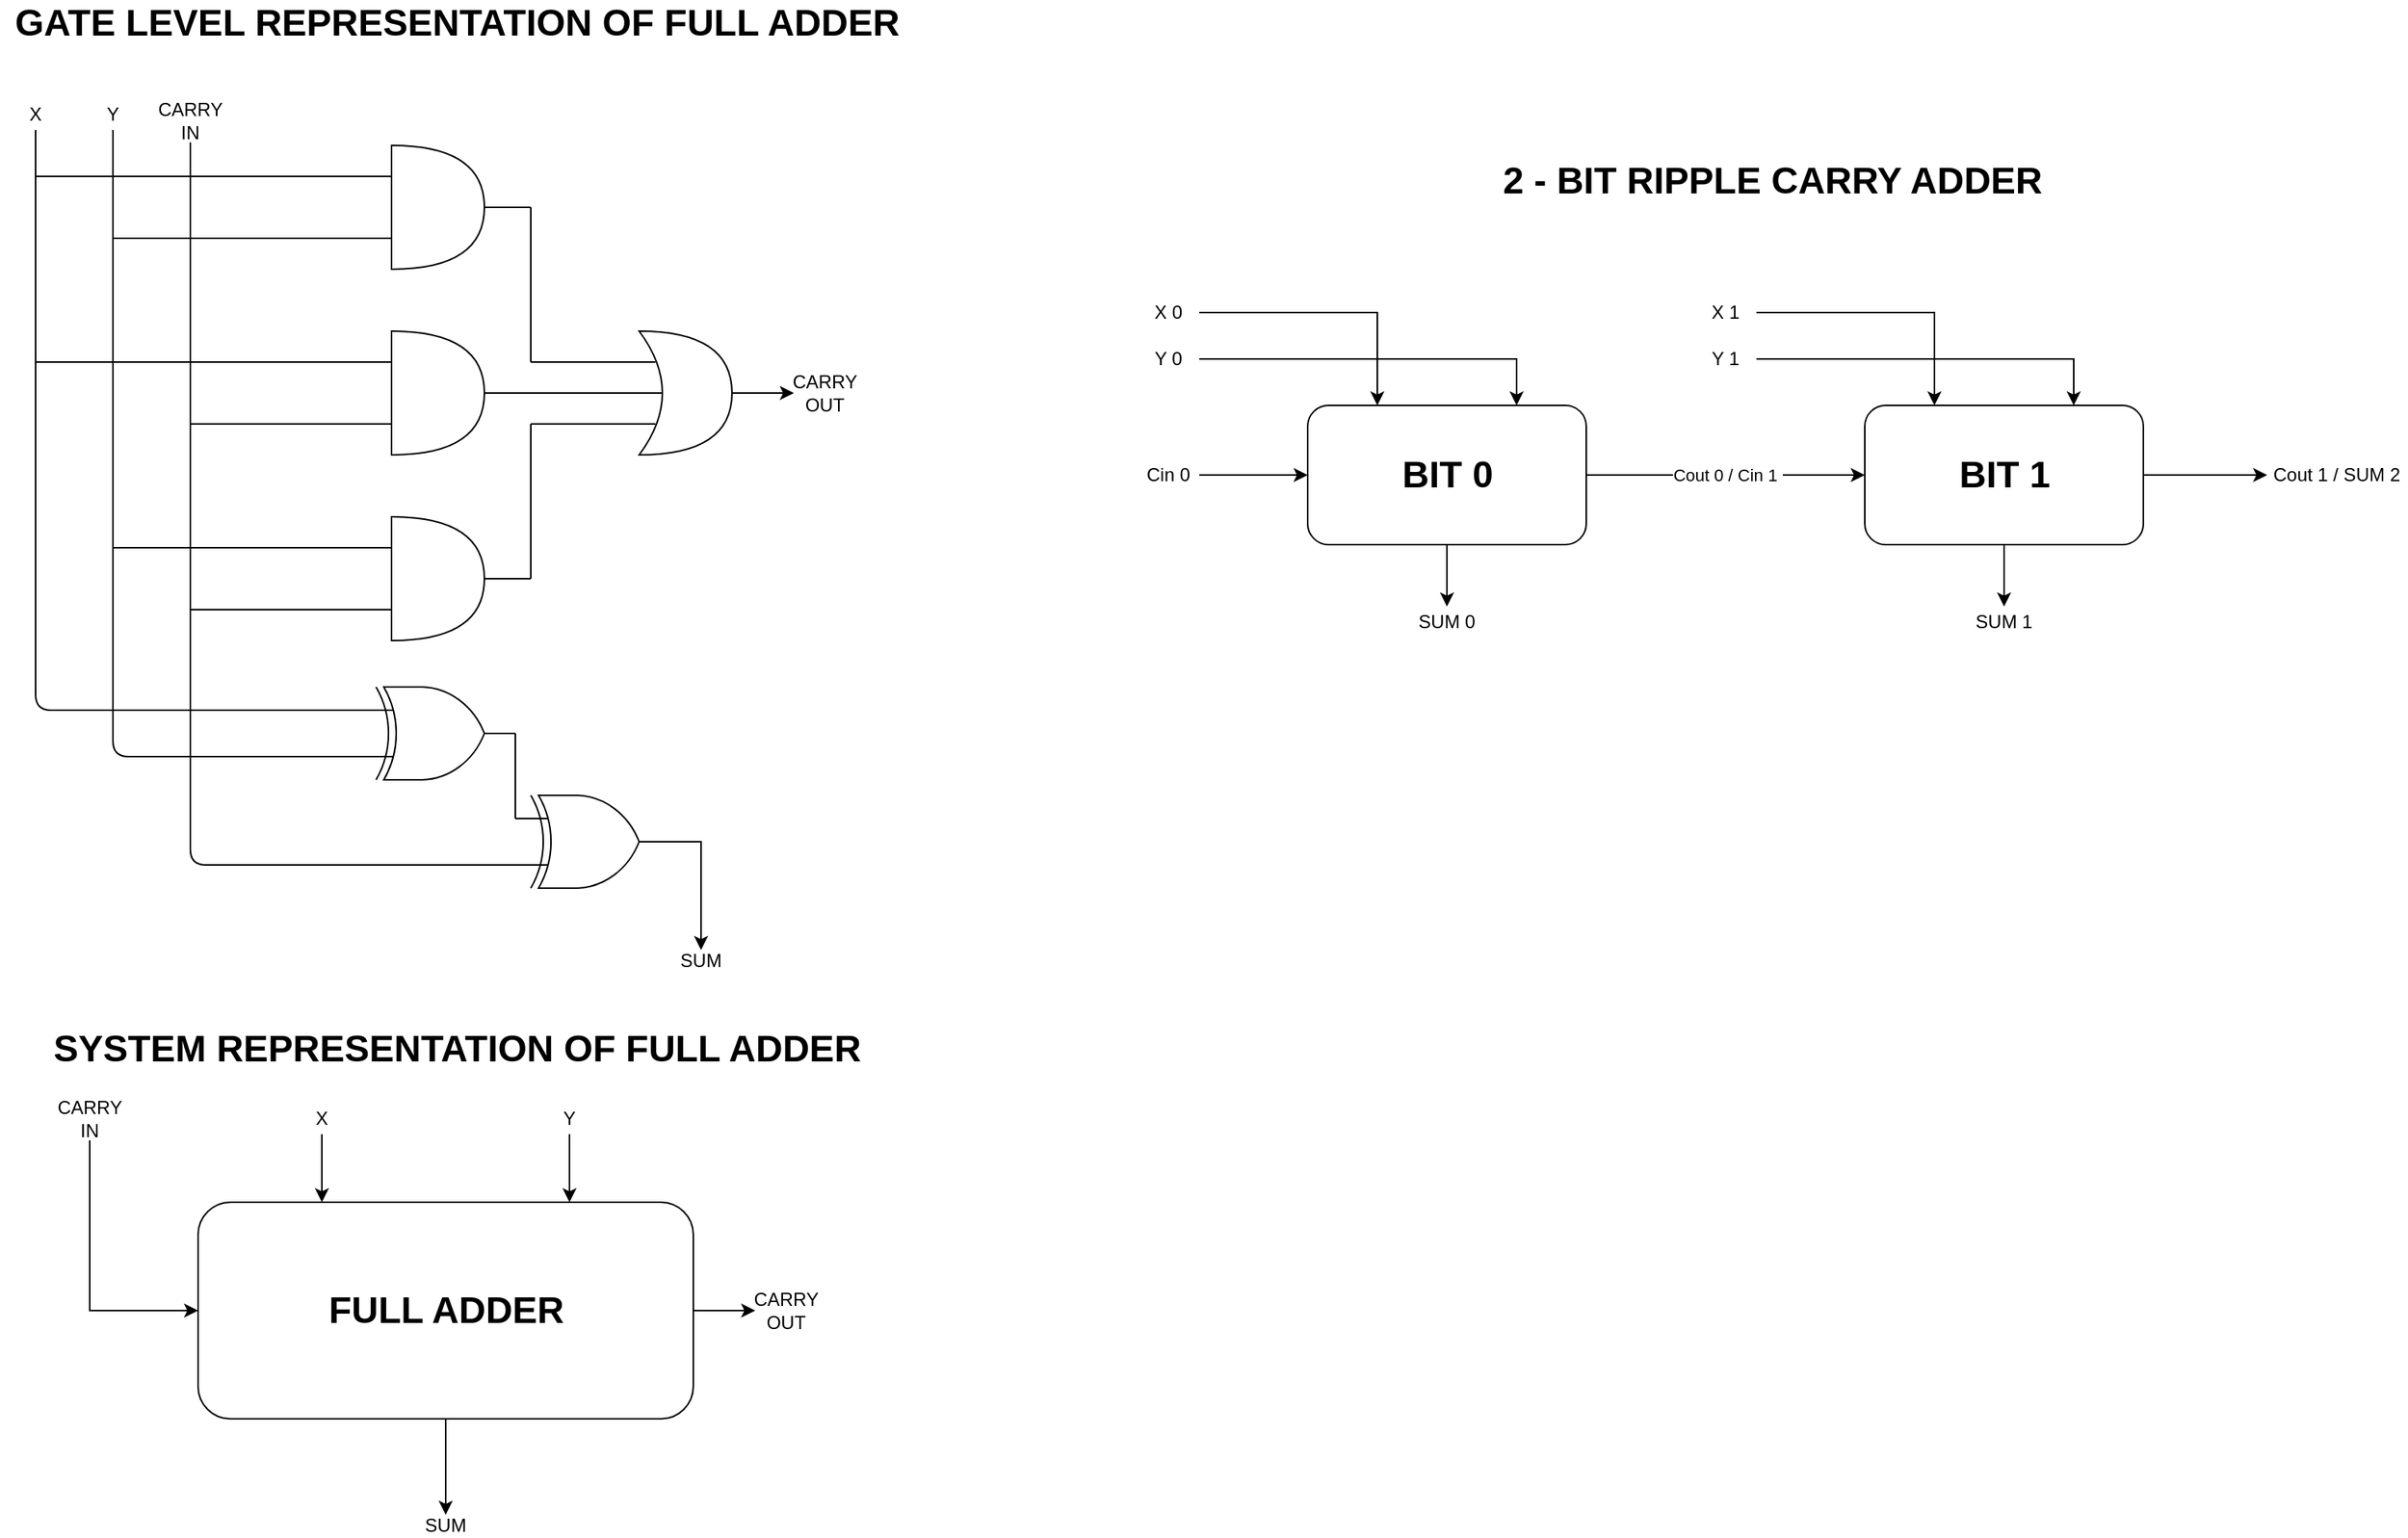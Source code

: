 <mxfile version="13.9.9" type="device"><diagram id="XhmSOxuhtWet6IwnnlIu" name="Page-1"><mxGraphModel dx="2272" dy="822" grid="1" gridSize="10" guides="1" tooltips="1" connect="1" arrows="1" fold="1" page="1" pageScale="1" pageWidth="850" pageHeight="1100" math="0" shadow="0"><root><mxCell id="0"/><mxCell id="1" parent="0"/><mxCell id="n0YehfrZUjVDlTd0RMs9-131" style="edgeStyle=orthogonalEdgeStyle;rounded=0;orthogonalLoop=1;jettySize=auto;html=1;exitX=1;exitY=0.5;exitDx=0;exitDy=0;exitPerimeter=0;entryX=0;entryY=0.5;entryDx=0;entryDy=0;" edge="1" parent="1" source="n0YehfrZUjVDlTd0RMs9-83" target="n0YehfrZUjVDlTd0RMs9-130"><mxGeometry relative="1" as="geometry"/></mxCell><mxCell id="n0YehfrZUjVDlTd0RMs9-83" value="" style="shape=xor;whiteSpace=wrap;html=1;" vertex="1" parent="1"><mxGeometry x="-307" y="279" width="60" height="80" as="geometry"/></mxCell><mxCell id="n0YehfrZUjVDlTd0RMs9-84" value="" style="shape=or;whiteSpace=wrap;html=1;" vertex="1" parent="1"><mxGeometry x="-467" y="159" width="60" height="80" as="geometry"/></mxCell><mxCell id="n0YehfrZUjVDlTd0RMs9-85" value="" style="endArrow=none;html=1;entryX=0.25;entryY=0.5;entryDx=0;entryDy=0;entryPerimeter=0;" edge="1" parent="1" target="n0YehfrZUjVDlTd0RMs9-83"><mxGeometry width="50" height="50" relative="1" as="geometry"><mxPoint x="-407" y="319" as="sourcePoint"/><mxPoint x="-117" y="439" as="targetPoint"/></mxGeometry></mxCell><mxCell id="n0YehfrZUjVDlTd0RMs9-86" value="" style="shape=or;whiteSpace=wrap;html=1;" vertex="1" parent="1"><mxGeometry x="-467" y="279" width="60" height="80" as="geometry"/></mxCell><mxCell id="n0YehfrZUjVDlTd0RMs9-88" value="" style="endArrow=none;html=1;entryX=0.175;entryY=0.25;entryDx=0;entryDy=0;entryPerimeter=0;" edge="1" parent="1" target="n0YehfrZUjVDlTd0RMs9-83"><mxGeometry width="50" height="50" relative="1" as="geometry"><mxPoint x="-377" y="299" as="sourcePoint"/><mxPoint x="-117" y="439" as="targetPoint"/></mxGeometry></mxCell><mxCell id="n0YehfrZUjVDlTd0RMs9-89" value="" style="endArrow=none;html=1;" edge="1" parent="1"><mxGeometry width="50" height="50" relative="1" as="geometry"><mxPoint x="-377" y="199" as="sourcePoint"/><mxPoint x="-377" y="299" as="targetPoint"/></mxGeometry></mxCell><mxCell id="n0YehfrZUjVDlTd0RMs9-90" value="" style="endArrow=none;html=1;exitX=1;exitY=0.5;exitDx=0;exitDy=0;exitPerimeter=0;" edge="1" parent="1" source="n0YehfrZUjVDlTd0RMs9-84"><mxGeometry width="50" height="50" relative="1" as="geometry"><mxPoint x="-167" y="489" as="sourcePoint"/><mxPoint x="-377" y="199" as="targetPoint"/></mxGeometry></mxCell><mxCell id="n0YehfrZUjVDlTd0RMs9-91" value="" style="endArrow=none;html=1;entryX=0.175;entryY=0.25;entryDx=0;entryDy=0;entryPerimeter=0;" edge="1" parent="1"><mxGeometry width="50" height="50" relative="1" as="geometry"><mxPoint x="-377" y="339" as="sourcePoint"/><mxPoint x="-296.5" y="339" as="targetPoint"/></mxGeometry></mxCell><mxCell id="n0YehfrZUjVDlTd0RMs9-92" value="" style="endArrow=none;html=1;" edge="1" parent="1"><mxGeometry width="50" height="50" relative="1" as="geometry"><mxPoint x="-377" y="339" as="sourcePoint"/><mxPoint x="-377" y="439" as="targetPoint"/></mxGeometry></mxCell><mxCell id="n0YehfrZUjVDlTd0RMs9-93" value="" style="endArrow=none;html=1;exitX=1;exitY=0.5;exitDx=0;exitDy=0;exitPerimeter=0;" edge="1" parent="1"><mxGeometry width="50" height="50" relative="1" as="geometry"><mxPoint x="-407" y="439" as="sourcePoint"/><mxPoint x="-377" y="439" as="targetPoint"/></mxGeometry></mxCell><mxCell id="n0YehfrZUjVDlTd0RMs9-94" value="" style="shape=or;whiteSpace=wrap;html=1;" vertex="1" parent="1"><mxGeometry x="-467" y="399" width="60" height="80" as="geometry"/></mxCell><mxCell id="n0YehfrZUjVDlTd0RMs9-95" value="" style="endArrow=none;html=1;entryX=0;entryY=0.25;entryDx=0;entryDy=0;entryPerimeter=0;" edge="1" parent="1" target="n0YehfrZUjVDlTd0RMs9-84"><mxGeometry width="50" height="50" relative="1" as="geometry"><mxPoint x="-697" y="179" as="sourcePoint"/><mxPoint x="-117" y="439" as="targetPoint"/></mxGeometry></mxCell><mxCell id="n0YehfrZUjVDlTd0RMs9-96" value="" style="endArrow=none;html=1;entryX=0;entryY=0.75;entryDx=0;entryDy=0;entryPerimeter=0;" edge="1" parent="1" target="n0YehfrZUjVDlTd0RMs9-84"><mxGeometry width="50" height="50" relative="1" as="geometry"><mxPoint x="-647" y="219" as="sourcePoint"/><mxPoint x="-117" y="439" as="targetPoint"/></mxGeometry></mxCell><mxCell id="n0YehfrZUjVDlTd0RMs9-98" value="X" style="text;html=1;strokeColor=none;fillColor=none;align=center;verticalAlign=middle;whiteSpace=wrap;rounded=0;" vertex="1" parent="1"><mxGeometry x="-717" y="129" width="40" height="20" as="geometry"/></mxCell><mxCell id="n0YehfrZUjVDlTd0RMs9-99" value="Y" style="text;html=1;strokeColor=none;fillColor=none;align=center;verticalAlign=middle;whiteSpace=wrap;rounded=0;" vertex="1" parent="1"><mxGeometry x="-667" y="129" width="40" height="20" as="geometry"/></mxCell><mxCell id="n0YehfrZUjVDlTd0RMs9-102" value="CARRY IN" style="text;html=1;strokeColor=none;fillColor=none;align=center;verticalAlign=middle;whiteSpace=wrap;rounded=0;" vertex="1" parent="1"><mxGeometry x="-617" y="129" width="40" height="28" as="geometry"/></mxCell><mxCell id="n0YehfrZUjVDlTd0RMs9-106" value="" style="verticalLabelPosition=bottom;shadow=0;dashed=0;align=center;html=1;verticalAlign=top;shape=mxgraph.electrical.logic_gates.logic_gate;operation=xor;" vertex="1" parent="1"><mxGeometry x="-487" y="509" width="100" height="60" as="geometry"/></mxCell><mxCell id="n0YehfrZUjVDlTd0RMs9-111" value="" style="endArrow=none;html=1;entryX=1;entryY=0.5;entryDx=0;entryDy=0;entryPerimeter=0;exitX=0;exitY=0.25;exitDx=0;exitDy=0;exitPerimeter=0;" edge="1" parent="1" source="n0YehfrZUjVDlTd0RMs9-113" target="n0YehfrZUjVDlTd0RMs9-106"><mxGeometry width="50" height="50" relative="1" as="geometry"><mxPoint x="-387" y="579" as="sourcePoint"/><mxPoint x="-357" y="554" as="targetPoint"/></mxGeometry></mxCell><mxCell id="n0YehfrZUjVDlTd0RMs9-129" style="edgeStyle=orthogonalEdgeStyle;rounded=0;orthogonalLoop=1;jettySize=auto;html=1;exitX=1;exitY=0.5;exitDx=0;exitDy=0;exitPerimeter=0;entryX=0.5;entryY=0;entryDx=0;entryDy=0;" edge="1" parent="1" source="n0YehfrZUjVDlTd0RMs9-113" target="n0YehfrZUjVDlTd0RMs9-125"><mxGeometry relative="1" as="geometry"/></mxCell><mxCell id="n0YehfrZUjVDlTd0RMs9-113" value="" style="verticalLabelPosition=bottom;shadow=0;dashed=0;align=center;html=1;verticalAlign=top;shape=mxgraph.electrical.logic_gates.logic_gate;operation=xor;" vertex="1" parent="1"><mxGeometry x="-387" y="579" width="100" height="60" as="geometry"/></mxCell><mxCell id="n0YehfrZUjVDlTd0RMs9-117" value="" style="endArrow=none;html=1;entryX=0.5;entryY=1;entryDx=0;entryDy=0;exitX=0;exitY=0.25;exitDx=0;exitDy=0;exitPerimeter=0;" edge="1" parent="1" source="n0YehfrZUjVDlTd0RMs9-106" target="n0YehfrZUjVDlTd0RMs9-98"><mxGeometry width="50" height="50" relative="1" as="geometry"><mxPoint x="-167" y="489" as="sourcePoint"/><mxPoint x="-117" y="439" as="targetPoint"/><Array as="points"><mxPoint x="-697" y="524"/></Array></mxGeometry></mxCell><mxCell id="n0YehfrZUjVDlTd0RMs9-118" value="" style="endArrow=none;html=1;entryX=0.5;entryY=1;entryDx=0;entryDy=0;exitX=0;exitY=0.75;exitDx=0;exitDy=0;exitPerimeter=0;" edge="1" parent="1" source="n0YehfrZUjVDlTd0RMs9-106" target="n0YehfrZUjVDlTd0RMs9-99"><mxGeometry width="50" height="50" relative="1" as="geometry"><mxPoint x="-167" y="489" as="sourcePoint"/><mxPoint x="-117" y="439" as="targetPoint"/><Array as="points"><mxPoint x="-647" y="554"/></Array></mxGeometry></mxCell><mxCell id="n0YehfrZUjVDlTd0RMs9-119" value="" style="endArrow=none;html=1;entryX=0.5;entryY=1;entryDx=0;entryDy=0;exitX=0;exitY=0.75;exitDx=0;exitDy=0;exitPerimeter=0;" edge="1" parent="1" source="n0YehfrZUjVDlTd0RMs9-113" target="n0YehfrZUjVDlTd0RMs9-102"><mxGeometry width="50" height="50" relative="1" as="geometry"><mxPoint x="-167" y="489" as="sourcePoint"/><mxPoint x="-117" y="439" as="targetPoint"/><Array as="points"><mxPoint x="-597" y="624"/></Array></mxGeometry></mxCell><mxCell id="n0YehfrZUjVDlTd0RMs9-120" value="" style="endArrow=none;html=1;entryX=0;entryY=0.25;entryDx=0;entryDy=0;entryPerimeter=0;" edge="1" parent="1" target="n0YehfrZUjVDlTd0RMs9-86"><mxGeometry width="50" height="50" relative="1" as="geometry"><mxPoint x="-697" y="299" as="sourcePoint"/><mxPoint x="-117" y="439" as="targetPoint"/></mxGeometry></mxCell><mxCell id="n0YehfrZUjVDlTd0RMs9-121" value="" style="endArrow=none;html=1;entryX=0;entryY=0.75;entryDx=0;entryDy=0;entryPerimeter=0;" edge="1" parent="1" target="n0YehfrZUjVDlTd0RMs9-86"><mxGeometry width="50" height="50" relative="1" as="geometry"><mxPoint x="-597" y="339" as="sourcePoint"/><mxPoint x="-117" y="439" as="targetPoint"/></mxGeometry></mxCell><mxCell id="n0YehfrZUjVDlTd0RMs9-122" value="" style="endArrow=none;html=1;exitX=0;exitY=0.25;exitDx=0;exitDy=0;exitPerimeter=0;" edge="1" parent="1" source="n0YehfrZUjVDlTd0RMs9-94"><mxGeometry width="50" height="50" relative="1" as="geometry"><mxPoint x="-167" y="489" as="sourcePoint"/><mxPoint x="-647" y="419" as="targetPoint"/></mxGeometry></mxCell><mxCell id="n0YehfrZUjVDlTd0RMs9-123" value="" style="endArrow=none;html=1;exitX=0;exitY=0.75;exitDx=0;exitDy=0;exitPerimeter=0;" edge="1" parent="1" source="n0YehfrZUjVDlTd0RMs9-94"><mxGeometry width="50" height="50" relative="1" as="geometry"><mxPoint x="-167" y="489" as="sourcePoint"/><mxPoint x="-597" y="459" as="targetPoint"/></mxGeometry></mxCell><mxCell id="n0YehfrZUjVDlTd0RMs9-125" value="SUM" style="text;html=1;strokeColor=none;fillColor=none;align=center;verticalAlign=middle;whiteSpace=wrap;rounded=0;" vertex="1" parent="1"><mxGeometry x="-287" y="679" width="40" height="14" as="geometry"/></mxCell><mxCell id="n0YehfrZUjVDlTd0RMs9-130" value="CARRY OUT" style="text;html=1;strokeColor=none;fillColor=none;align=center;verticalAlign=middle;whiteSpace=wrap;rounded=0;" vertex="1" parent="1"><mxGeometry x="-207" y="305" width="40" height="28" as="geometry"/></mxCell><mxCell id="n0YehfrZUjVDlTd0RMs9-132" value="GATE LEVEL REPRESENTATION OF FULL ADDER" style="text;strokeColor=none;fillColor=none;html=1;fontSize=24;fontStyle=1;verticalAlign=middle;align=center;" vertex="1" parent="1"><mxGeometry x="-720" y="65" width="590" height="30" as="geometry"/></mxCell><mxCell id="n0YehfrZUjVDlTd0RMs9-154" style="edgeStyle=orthogonalEdgeStyle;rounded=0;orthogonalLoop=1;jettySize=auto;html=1;exitX=1;exitY=0.5;exitDx=0;exitDy=0;entryX=0;entryY=0.5;entryDx=0;entryDy=0;" edge="1" parent="1" source="n0YehfrZUjVDlTd0RMs9-142" target="n0YehfrZUjVDlTd0RMs9-153"><mxGeometry relative="1" as="geometry"/></mxCell><mxCell id="n0YehfrZUjVDlTd0RMs9-156" style="edgeStyle=orthogonalEdgeStyle;rounded=0;orthogonalLoop=1;jettySize=auto;html=1;entryX=0.5;entryY=0;entryDx=0;entryDy=0;" edge="1" parent="1" source="n0YehfrZUjVDlTd0RMs9-142" target="n0YehfrZUjVDlTd0RMs9-155"><mxGeometry relative="1" as="geometry"/></mxCell><mxCell id="n0YehfrZUjVDlTd0RMs9-142" value="" style="rounded=1;whiteSpace=wrap;html=1;" vertex="1" parent="1"><mxGeometry x="-592" y="842" width="320" height="140" as="geometry"/></mxCell><mxCell id="n0YehfrZUjVDlTd0RMs9-143" value="FULL ADDER" style="text;strokeColor=none;fillColor=none;html=1;fontSize=24;fontStyle=1;verticalAlign=middle;align=center;" vertex="1" parent="1"><mxGeometry x="-517" y="897" width="170" height="30" as="geometry"/></mxCell><mxCell id="n0YehfrZUjVDlTd0RMs9-146" style="edgeStyle=orthogonalEdgeStyle;rounded=0;orthogonalLoop=1;jettySize=auto;html=1;entryX=0.25;entryY=0;entryDx=0;entryDy=0;" edge="1" parent="1" source="n0YehfrZUjVDlTd0RMs9-145" target="n0YehfrZUjVDlTd0RMs9-142"><mxGeometry relative="1" as="geometry"/></mxCell><mxCell id="n0YehfrZUjVDlTd0RMs9-145" value="X" style="text;html=1;strokeColor=none;fillColor=none;align=center;verticalAlign=middle;whiteSpace=wrap;rounded=0;" vertex="1" parent="1"><mxGeometry x="-532" y="778" width="40" height="20" as="geometry"/></mxCell><mxCell id="n0YehfrZUjVDlTd0RMs9-148" style="edgeStyle=orthogonalEdgeStyle;rounded=0;orthogonalLoop=1;jettySize=auto;html=1;entryX=0.75;entryY=0;entryDx=0;entryDy=0;" edge="1" parent="1" source="n0YehfrZUjVDlTd0RMs9-147" target="n0YehfrZUjVDlTd0RMs9-142"><mxGeometry relative="1" as="geometry"/></mxCell><mxCell id="n0YehfrZUjVDlTd0RMs9-147" value="Y" style="text;html=1;strokeColor=none;fillColor=none;align=center;verticalAlign=middle;whiteSpace=wrap;rounded=0;" vertex="1" parent="1"><mxGeometry x="-372" y="778" width="40" height="20" as="geometry"/></mxCell><mxCell id="n0YehfrZUjVDlTd0RMs9-152" style="edgeStyle=orthogonalEdgeStyle;rounded=0;orthogonalLoop=1;jettySize=auto;html=1;entryX=0;entryY=0.5;entryDx=0;entryDy=0;" edge="1" parent="1" source="n0YehfrZUjVDlTd0RMs9-149" target="n0YehfrZUjVDlTd0RMs9-142"><mxGeometry relative="1" as="geometry"><Array as="points"><mxPoint x="-662" y="912"/></Array></mxGeometry></mxCell><mxCell id="n0YehfrZUjVDlTd0RMs9-149" value="CARRY IN" style="text;html=1;strokeColor=none;fillColor=none;align=center;verticalAlign=middle;whiteSpace=wrap;rounded=0;" vertex="1" parent="1"><mxGeometry x="-682" y="774" width="40" height="28" as="geometry"/></mxCell><mxCell id="n0YehfrZUjVDlTd0RMs9-153" value="CARRY OUT" style="text;html=1;strokeColor=none;fillColor=none;align=center;verticalAlign=middle;whiteSpace=wrap;rounded=0;" vertex="1" parent="1"><mxGeometry x="-232" y="898" width="40" height="28" as="geometry"/></mxCell><mxCell id="n0YehfrZUjVDlTd0RMs9-155" value="SUM" style="text;html=1;strokeColor=none;fillColor=none;align=center;verticalAlign=middle;whiteSpace=wrap;rounded=0;" vertex="1" parent="1"><mxGeometry x="-452" y="1044" width="40" height="14" as="geometry"/></mxCell><mxCell id="n0YehfrZUjVDlTd0RMs9-157" value="SYSTEM REPRESENTATION OF FULL ADDER" style="text;strokeColor=none;fillColor=none;html=1;fontSize=24;fontStyle=1;verticalAlign=middle;align=center;" vertex="1" parent="1"><mxGeometry x="-695" y="728" width="540" height="30" as="geometry"/></mxCell><mxCell id="n0YehfrZUjVDlTd0RMs9-189" style="edgeStyle=orthogonalEdgeStyle;rounded=0;orthogonalLoop=1;jettySize=auto;html=1;entryX=0.5;entryY=0;entryDx=0;entryDy=0;" edge="1" parent="1" source="n0YehfrZUjVDlTd0RMs9-159" target="n0YehfrZUjVDlTd0RMs9-188"><mxGeometry relative="1" as="geometry"/></mxCell><mxCell id="n0YehfrZUjVDlTd0RMs9-159" value="" style="rounded=1;whiteSpace=wrap;html=1;" vertex="1" parent="1"><mxGeometry x="125" y="327" width="180" height="90" as="geometry"/></mxCell><mxCell id="n0YehfrZUjVDlTd0RMs9-169" style="edgeStyle=orthogonalEdgeStyle;rounded=0;orthogonalLoop=1;jettySize=auto;html=1;entryX=0;entryY=0.5;entryDx=0;entryDy=0;" edge="1" parent="1" source="n0YehfrZUjVDlTd0RMs9-161" target="n0YehfrZUjVDlTd0RMs9-168"><mxGeometry relative="1" as="geometry"/></mxCell><mxCell id="n0YehfrZUjVDlTd0RMs9-192" style="edgeStyle=orthogonalEdgeStyle;rounded=0;orthogonalLoop=1;jettySize=auto;html=1;entryX=0.5;entryY=0;entryDx=0;entryDy=0;" edge="1" parent="1" source="n0YehfrZUjVDlTd0RMs9-161" target="n0YehfrZUjVDlTd0RMs9-190"><mxGeometry relative="1" as="geometry"/></mxCell><mxCell id="n0YehfrZUjVDlTd0RMs9-161" value="" style="rounded=1;whiteSpace=wrap;html=1;" vertex="1" parent="1"><mxGeometry x="485" y="327" width="180" height="90" as="geometry"/></mxCell><mxCell id="n0YehfrZUjVDlTd0RMs9-162" value="" style="endArrow=classic;html=1;exitX=1;exitY=0.5;exitDx=0;exitDy=0;entryX=0;entryY=0.5;entryDx=0;entryDy=0;" edge="1" parent="1" source="n0YehfrZUjVDlTd0RMs9-159" target="n0YehfrZUjVDlTd0RMs9-161"><mxGeometry relative="1" as="geometry"><mxPoint x="365" y="107" as="sourcePoint"/><mxPoint x="465" y="107" as="targetPoint"/></mxGeometry></mxCell><mxCell id="n0YehfrZUjVDlTd0RMs9-163" value="Cout 0 / Cin 1&amp;nbsp;" style="edgeLabel;resizable=0;html=1;align=center;verticalAlign=middle;" connectable="0" vertex="1" parent="n0YehfrZUjVDlTd0RMs9-162"><mxGeometry relative="1" as="geometry"><mxPoint x="1" as="offset"/></mxGeometry></mxCell><mxCell id="n0YehfrZUjVDlTd0RMs9-167" style="edgeStyle=orthogonalEdgeStyle;rounded=0;orthogonalLoop=1;jettySize=auto;html=1;entryX=0;entryY=0.5;entryDx=0;entryDy=0;" edge="1" parent="1" source="n0YehfrZUjVDlTd0RMs9-164" target="n0YehfrZUjVDlTd0RMs9-159"><mxGeometry relative="1" as="geometry"/></mxCell><mxCell id="n0YehfrZUjVDlTd0RMs9-164" value="Cin 0" style="text;html=1;strokeColor=none;fillColor=none;align=center;verticalAlign=middle;whiteSpace=wrap;rounded=0;" vertex="1" parent="1"><mxGeometry x="15" y="362" width="40" height="20" as="geometry"/></mxCell><mxCell id="n0YehfrZUjVDlTd0RMs9-168" value="Cout 1 / SUM 2" style="text;html=1;strokeColor=none;fillColor=none;align=center;verticalAlign=middle;whiteSpace=wrap;rounded=0;" vertex="1" parent="1"><mxGeometry x="745" y="362" width="90" height="20" as="geometry"/></mxCell><mxCell id="n0YehfrZUjVDlTd0RMs9-178" style="edgeStyle=orthogonalEdgeStyle;rounded=0;orthogonalLoop=1;jettySize=auto;html=1;entryX=0.25;entryY=0;entryDx=0;entryDy=0;" edge="1" parent="1" source="n0YehfrZUjVDlTd0RMs9-177" target="n0YehfrZUjVDlTd0RMs9-159"><mxGeometry relative="1" as="geometry"/></mxCell><mxCell id="n0YehfrZUjVDlTd0RMs9-177" value="X 0" style="text;html=1;strokeColor=none;fillColor=none;align=center;verticalAlign=middle;whiteSpace=wrap;rounded=0;" vertex="1" parent="1"><mxGeometry x="15" y="257" width="40" height="20" as="geometry"/></mxCell><mxCell id="n0YehfrZUjVDlTd0RMs9-180" style="edgeStyle=orthogonalEdgeStyle;rounded=0;orthogonalLoop=1;jettySize=auto;html=1;entryX=0.75;entryY=0;entryDx=0;entryDy=0;" edge="1" parent="1" source="n0YehfrZUjVDlTd0RMs9-179" target="n0YehfrZUjVDlTd0RMs9-159"><mxGeometry relative="1" as="geometry"/></mxCell><mxCell id="n0YehfrZUjVDlTd0RMs9-179" value="Y 0" style="text;html=1;strokeColor=none;fillColor=none;align=center;verticalAlign=middle;whiteSpace=wrap;rounded=0;" vertex="1" parent="1"><mxGeometry x="15" y="287" width="40" height="20" as="geometry"/></mxCell><mxCell id="n0YehfrZUjVDlTd0RMs9-183" style="edgeStyle=orthogonalEdgeStyle;rounded=0;orthogonalLoop=1;jettySize=auto;html=1;entryX=0.25;entryY=0;entryDx=0;entryDy=0;" edge="1" parent="1" source="n0YehfrZUjVDlTd0RMs9-181" target="n0YehfrZUjVDlTd0RMs9-161"><mxGeometry relative="1" as="geometry"/></mxCell><mxCell id="n0YehfrZUjVDlTd0RMs9-181" value="X 1" style="text;html=1;strokeColor=none;fillColor=none;align=center;verticalAlign=middle;whiteSpace=wrap;rounded=0;" vertex="1" parent="1"><mxGeometry x="375" y="257" width="40" height="20" as="geometry"/></mxCell><mxCell id="n0YehfrZUjVDlTd0RMs9-184" style="edgeStyle=orthogonalEdgeStyle;rounded=0;orthogonalLoop=1;jettySize=auto;html=1;entryX=0.75;entryY=0;entryDx=0;entryDy=0;" edge="1" parent="1" source="n0YehfrZUjVDlTd0RMs9-182" target="n0YehfrZUjVDlTd0RMs9-161"><mxGeometry relative="1" as="geometry"/></mxCell><mxCell id="n0YehfrZUjVDlTd0RMs9-182" value="Y 1" style="text;html=1;strokeColor=none;fillColor=none;align=center;verticalAlign=middle;whiteSpace=wrap;rounded=0;" vertex="1" parent="1"><mxGeometry x="375" y="287" width="40" height="20" as="geometry"/></mxCell><mxCell id="n0YehfrZUjVDlTd0RMs9-185" value="BIT 0" style="text;strokeColor=none;fillColor=none;html=1;fontSize=24;fontStyle=1;verticalAlign=middle;align=center;" vertex="1" parent="1"><mxGeometry x="165" y="352" width="100" height="40" as="geometry"/></mxCell><mxCell id="n0YehfrZUjVDlTd0RMs9-186" value="BIT 1" style="text;strokeColor=none;fillColor=none;html=1;fontSize=24;fontStyle=1;verticalAlign=middle;align=center;" vertex="1" parent="1"><mxGeometry x="525" y="352" width="100" height="40" as="geometry"/></mxCell><mxCell id="n0YehfrZUjVDlTd0RMs9-188" value="SUM 0" style="text;html=1;strokeColor=none;fillColor=none;align=center;verticalAlign=middle;whiteSpace=wrap;rounded=0;" vertex="1" parent="1"><mxGeometry x="195" y="457" width="40" height="20" as="geometry"/></mxCell><mxCell id="n0YehfrZUjVDlTd0RMs9-190" value="SUM 1" style="text;html=1;strokeColor=none;fillColor=none;align=center;verticalAlign=middle;whiteSpace=wrap;rounded=0;" vertex="1" parent="1"><mxGeometry x="555" y="457" width="40" height="20" as="geometry"/></mxCell><mxCell id="n0YehfrZUjVDlTd0RMs9-193" value="2 - BIT RIPPLE CARRY ADDER" style="text;strokeColor=none;fillColor=none;html=1;fontSize=24;fontStyle=1;verticalAlign=middle;align=center;" vertex="1" parent="1"><mxGeometry x="245" y="167" width="360" height="30" as="geometry"/></mxCell></root></mxGraphModel></diagram></mxfile>